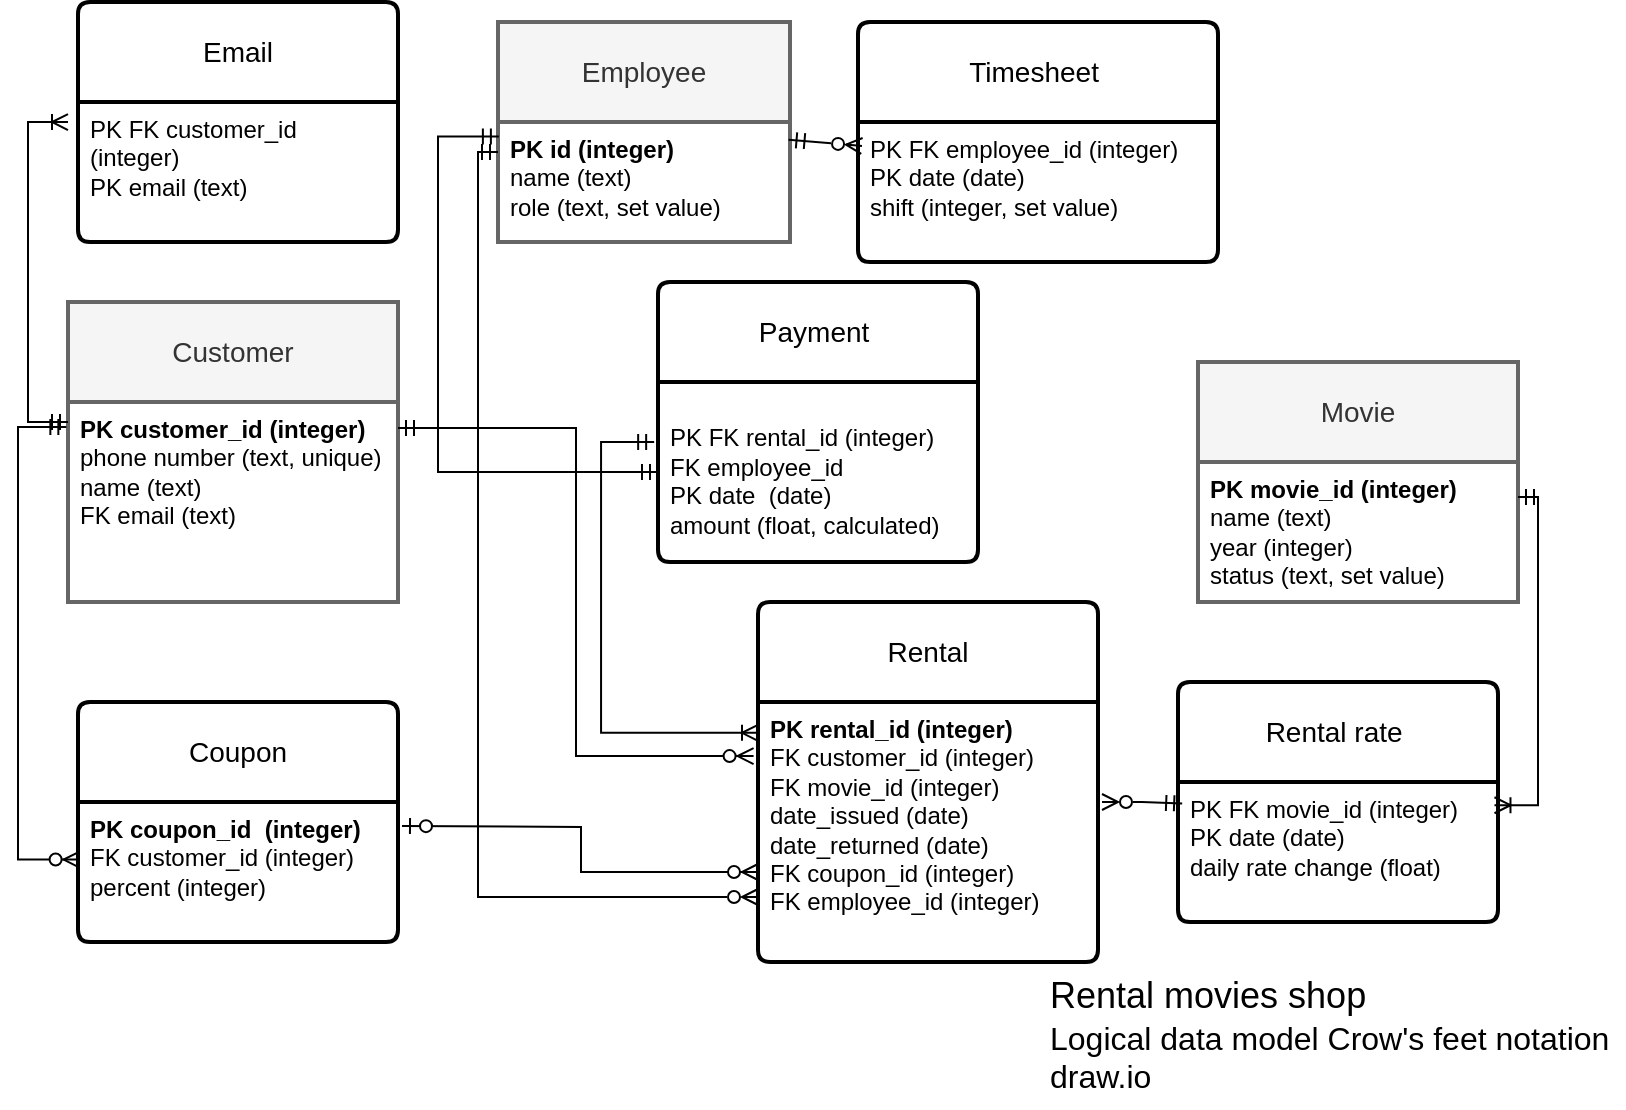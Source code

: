 <mxfile version="26.2.14">
  <diagram name="Page-1" id="s2K_nMJZjF3idkyLSry7">
    <mxGraphModel dx="1042" dy="535" grid="1" gridSize="10" guides="1" tooltips="1" connect="1" arrows="1" fold="1" page="1" pageScale="1" pageWidth="827" pageHeight="1169" math="0" shadow="0">
      <root>
        <mxCell id="0" />
        <mxCell id="1" parent="0" />
        <object label="Customer" id="y3ixa2gtlaRu2vrzm_rA-23">
          <mxCell style="swimlane;childLayout=stackLayout;horizontal=1;startSize=50;horizontalStack=0;fontSize=14;fontStyle=0;strokeWidth=2;resizeParent=0;resizeLast=1;shadow=0;dashed=0;align=center;arcSize=4;whiteSpace=wrap;html=1;fillColor=#f5f5f5;fontColor=#333333;strokeColor=#666666;" parent="1" vertex="1">
            <mxGeometry x="45" y="160" width="165" height="150" as="geometry" />
          </mxCell>
        </object>
        <mxCell id="y3ixa2gtlaRu2vrzm_rA-24" value="&lt;b&gt;PK customer_id (integer)&lt;/b&gt;&lt;br&gt;phone number (text, unique)&lt;br&gt;name (text)&lt;br&gt;&lt;div&gt;FK email (text)&lt;/div&gt;&lt;div&gt;&lt;br&gt;&lt;/div&gt;" style="align=left;strokeColor=none;fillColor=none;spacingLeft=4;spacingRight=4;fontSize=12;verticalAlign=top;resizable=0;rotatable=0;part=1;html=1;whiteSpace=wrap;" parent="y3ixa2gtlaRu2vrzm_rA-23" vertex="1">
          <mxGeometry y="50" width="165" height="100" as="geometry" />
        </mxCell>
        <mxCell id="y3ixa2gtlaRu2vrzm_rA-31" value="Coupon" style="swimlane;childLayout=stackLayout;horizontal=1;startSize=50;horizontalStack=0;rounded=1;fontSize=14;fontStyle=0;strokeWidth=2;resizeParent=0;resizeLast=1;shadow=0;dashed=0;align=center;arcSize=4;whiteSpace=wrap;html=1;" parent="1" vertex="1">
          <mxGeometry x="50" y="360" width="160" height="120" as="geometry" />
        </mxCell>
        <mxCell id="y3ixa2gtlaRu2vrzm_rA-32" value="&lt;b&gt;PK coupon_id&amp;nbsp; (integer)&lt;/b&gt;&lt;br&gt;FK customer_id (integer)&lt;br&gt;percent (integer)" style="align=left;strokeColor=none;fillColor=none;spacingLeft=4;spacingRight=4;fontSize=12;verticalAlign=top;resizable=0;rotatable=0;part=1;html=1;whiteSpace=wrap;" parent="y3ixa2gtlaRu2vrzm_rA-31" vertex="1">
          <mxGeometry y="50" width="160" height="70" as="geometry" />
        </mxCell>
        <mxCell id="y3ixa2gtlaRu2vrzm_rA-33" value="Rental" style="swimlane;childLayout=stackLayout;horizontal=1;startSize=50;horizontalStack=0;rounded=1;fontSize=14;fontStyle=0;strokeWidth=2;resizeParent=0;resizeLast=1;shadow=0;dashed=0;align=center;arcSize=4;whiteSpace=wrap;html=1;" parent="1" vertex="1">
          <mxGeometry x="390" y="310" width="170" height="180" as="geometry" />
        </mxCell>
        <mxCell id="y3ixa2gtlaRu2vrzm_rA-34" value="&lt;b&gt;PK rental_id (integer)&lt;/b&gt;&lt;br&gt;FK customer_id (integer)&lt;br&gt;FK movie_id (integer)&lt;div&gt;date_issued (date)&lt;/div&gt;&lt;div&gt;date_returned (date)&amp;nbsp;&amp;nbsp;&lt;/div&gt;&lt;div&gt;FK coupon_id (integer)&lt;/div&gt;&lt;div&gt;FK employee_id (integer)&lt;/div&gt;" style="align=left;strokeColor=none;fillColor=none;spacingLeft=4;spacingRight=4;fontSize=12;verticalAlign=top;resizable=0;rotatable=0;part=1;html=1;whiteSpace=wrap;" parent="y3ixa2gtlaRu2vrzm_rA-33" vertex="1">
          <mxGeometry y="50" width="170" height="130" as="geometry" />
        </mxCell>
        <mxCell id="y3ixa2gtlaRu2vrzm_rA-35" value="Movie" style="swimlane;childLayout=stackLayout;horizontal=1;startSize=50;horizontalStack=0;fontSize=14;fontStyle=0;strokeWidth=2;resizeParent=0;resizeLast=1;shadow=0;dashed=0;align=center;arcSize=4;whiteSpace=wrap;html=1;fillColor=#f5f5f5;fontColor=#333333;strokeColor=#666666;" parent="1" vertex="1">
          <mxGeometry x="610" y="190" width="160" height="120" as="geometry" />
        </mxCell>
        <mxCell id="y3ixa2gtlaRu2vrzm_rA-36" value="&lt;b&gt;PK movie_id (integer)&lt;/b&gt;&lt;br&gt;name (text)&lt;div&gt;year (integer)&lt;br&gt;status (text, set value)&lt;/div&gt;" style="align=left;strokeColor=none;fillColor=none;spacingLeft=4;spacingRight=4;fontSize=12;verticalAlign=top;resizable=0;rotatable=0;part=1;html=1;whiteSpace=wrap;" parent="y3ixa2gtlaRu2vrzm_rA-35" vertex="1">
          <mxGeometry y="50" width="160" height="70" as="geometry" />
        </mxCell>
        <mxCell id="y3ixa2gtlaRu2vrzm_rA-37" value="Rental rate&amp;nbsp;" style="swimlane;childLayout=stackLayout;horizontal=1;startSize=50;horizontalStack=0;rounded=1;fontSize=14;fontStyle=0;strokeWidth=2;resizeParent=0;resizeLast=1;shadow=0;dashed=0;align=center;arcSize=4;whiteSpace=wrap;html=1;" parent="1" vertex="1">
          <mxGeometry x="600" y="350" width="160" height="120" as="geometry" />
        </mxCell>
        <mxCell id="y3ixa2gtlaRu2vrzm_rA-38" value="PK FK movie_id (integer)&lt;div&gt;PK date (date)&lt;/div&gt;&lt;div&gt;daily rate change (float)&amp;nbsp;&amp;nbsp;&lt;/div&gt;" style="align=left;strokeColor=none;fillColor=none;spacingLeft=4;spacingRight=4;fontSize=12;verticalAlign=top;resizable=0;rotatable=0;part=1;html=1;whiteSpace=wrap;" parent="y3ixa2gtlaRu2vrzm_rA-37" vertex="1">
          <mxGeometry y="50" width="160" height="70" as="geometry" />
        </mxCell>
        <mxCell id="y3ixa2gtlaRu2vrzm_rA-59" value="" style="edgeStyle=elbowEdgeStyle;fontSize=12;html=1;endArrow=ERzeroToMany;startArrow=ERmandOne;rounded=0;entryX=-0.013;entryY=0.208;entryDx=0;entryDy=0;entryPerimeter=0;" parent="1" edge="1" target="y3ixa2gtlaRu2vrzm_rA-34">
          <mxGeometry width="100" height="100" relative="1" as="geometry">
            <mxPoint x="210" y="223" as="sourcePoint" />
            <mxPoint x="320" y="280" as="targetPoint" />
          </mxGeometry>
        </mxCell>
        <mxCell id="y3ixa2gtlaRu2vrzm_rA-61" value="" style="edgeStyle=orthogonalEdgeStyle;fontSize=12;html=1;endArrow=ERzeroToMany;startArrow=ERzeroToOne;rounded=0;entryX=0;entryY=0.75;entryDx=0;entryDy=0;" parent="1" edge="1" target="y3ixa2gtlaRu2vrzm_rA-33">
          <mxGeometry width="100" height="100" relative="1" as="geometry">
            <mxPoint x="212" y="422" as="sourcePoint" />
            <mxPoint x="332" y="380" as="targetPoint" />
          </mxGeometry>
        </mxCell>
        <mxCell id="y3ixa2gtlaRu2vrzm_rA-63" value="" style="edgeStyle=orthogonalEdgeStyle;fontSize=12;html=1;endArrow=ERoneToMany;startArrow=ERmandOne;rounded=0;entryX=0.989;entryY=0.166;entryDx=0;entryDy=0;entryPerimeter=0;exitX=1;exitY=0.25;exitDx=0;exitDy=0;" parent="1" source="y3ixa2gtlaRu2vrzm_rA-36" target="y3ixa2gtlaRu2vrzm_rA-38" edge="1">
          <mxGeometry width="100" height="100" relative="1" as="geometry">
            <mxPoint x="490" y="200" as="sourcePoint" />
            <mxPoint x="590" y="100" as="targetPoint" />
            <Array as="points">
              <mxPoint x="780" y="258" />
              <mxPoint x="780" y="412" />
            </Array>
          </mxGeometry>
        </mxCell>
        <mxCell id="y3ixa2gtlaRu2vrzm_rA-65" value="&lt;font face=&quot;Helvetica&quot; style=&quot;font-size: 18px;&quot;&gt;Rental movies shop&amp;nbsp;&lt;/font&gt;&lt;div&gt;&lt;font face=&quot;Helvetica&quot; size=&quot;3&quot;&gt;Logical data model&amp;nbsp;&lt;span style=&quot;background-color: rgb(255, 255, 255);&quot;&gt;Crow&#39;s feet notation&lt;/span&gt;&lt;/font&gt;&lt;/div&gt;&lt;div&gt;&lt;font face=&quot;Helvetica&quot; size=&quot;3&quot;&gt;&lt;span style=&quot;background-color: rgb(255, 255, 255);&quot;&gt;draw.io&lt;/span&gt;&lt;/font&gt;&lt;/div&gt;" style="text;strokeColor=none;fillColor=none;spacingLeft=4;spacingRight=4;overflow=hidden;rotatable=0;points=[[0,0.5],[1,0.5]];portConstraint=eastwest;fontSize=12;whiteSpace=wrap;html=1;" parent="1" vertex="1">
          <mxGeometry x="530" y="490" width="293" height="70" as="geometry" />
        </mxCell>
        <mxCell id="9Lf0QPpLqfE-UD8IVxj_-1" value="Email" style="swimlane;childLayout=stackLayout;horizontal=1;startSize=50;horizontalStack=0;rounded=1;fontSize=14;fontStyle=0;strokeWidth=2;resizeParent=0;resizeLast=1;shadow=0;dashed=0;align=center;arcSize=4;whiteSpace=wrap;html=1;" vertex="1" parent="1">
          <mxGeometry x="50" y="10" width="160" height="120" as="geometry" />
        </mxCell>
        <mxCell id="9Lf0QPpLqfE-UD8IVxj_-2" value="&lt;div&gt;&lt;span style=&quot;background-color: transparent; color: light-dark(rgb(0, 0, 0), rgb(255, 255, 255));&quot;&gt;PK FK customer_id (integer)&lt;/span&gt;&lt;/div&gt;&lt;div&gt;&lt;span style=&quot;background-color: transparent; color: light-dark(rgb(0, 0, 0), rgb(255, 255, 255));&quot;&gt;PK email (text)&amp;nbsp;&lt;/span&gt;&lt;/div&gt;" style="align=left;strokeColor=none;fillColor=none;spacingLeft=4;spacingRight=4;fontSize=12;verticalAlign=top;resizable=0;rotatable=0;part=1;html=1;whiteSpace=wrap;" vertex="1" parent="9Lf0QPpLqfE-UD8IVxj_-1">
          <mxGeometry y="50" width="160" height="70" as="geometry" />
        </mxCell>
        <mxCell id="9Lf0QPpLqfE-UD8IVxj_-5" value="Employee" style="swimlane;childLayout=stackLayout;horizontal=1;startSize=50;horizontalStack=0;fontSize=14;fontStyle=0;strokeWidth=2;resizeParent=0;resizeLast=1;shadow=0;dashed=0;align=center;arcSize=4;whiteSpace=wrap;html=1;fillColor=#f5f5f5;fontColor=#333333;strokeColor=#666666;" vertex="1" parent="1">
          <mxGeometry x="260" y="20" width="146" height="110" as="geometry" />
        </mxCell>
        <mxCell id="9Lf0QPpLqfE-UD8IVxj_-6" value="&lt;b&gt;PK id (integer)&lt;/b&gt;&lt;div&gt;name (text)&lt;/div&gt;&lt;div&gt;role (text, set value)&lt;/div&gt;" style="align=left;strokeColor=none;fillColor=none;spacingLeft=4;spacingRight=4;fontSize=12;verticalAlign=top;resizable=0;rotatable=0;part=1;html=1;whiteSpace=wrap;" vertex="1" parent="9Lf0QPpLqfE-UD8IVxj_-5">
          <mxGeometry y="50" width="146" height="60" as="geometry" />
        </mxCell>
        <mxCell id="9Lf0QPpLqfE-UD8IVxj_-14" style="edgeStyle=orthogonalEdgeStyle;rounded=0;orthogonalLoop=1;jettySize=auto;html=1;exitX=0.5;exitY=1;exitDx=0;exitDy=0;" edge="1" parent="9Lf0QPpLqfE-UD8IVxj_-5" source="9Lf0QPpLqfE-UD8IVxj_-6" target="9Lf0QPpLqfE-UD8IVxj_-6">
          <mxGeometry relative="1" as="geometry" />
        </mxCell>
        <mxCell id="9Lf0QPpLqfE-UD8IVxj_-15" style="edgeStyle=orthogonalEdgeStyle;rounded=0;orthogonalLoop=1;jettySize=auto;html=1;exitX=0.5;exitY=1;exitDx=0;exitDy=0;" edge="1" parent="9Lf0QPpLqfE-UD8IVxj_-5" source="9Lf0QPpLqfE-UD8IVxj_-6" target="9Lf0QPpLqfE-UD8IVxj_-6">
          <mxGeometry relative="1" as="geometry" />
        </mxCell>
        <mxCell id="9Lf0QPpLqfE-UD8IVxj_-8" value="Payment&amp;nbsp;" style="swimlane;childLayout=stackLayout;horizontal=1;startSize=50;horizontalStack=0;rounded=1;fontSize=14;fontStyle=0;strokeWidth=2;resizeParent=0;resizeLast=1;shadow=0;dashed=0;align=center;arcSize=4;whiteSpace=wrap;html=1;" vertex="1" parent="1">
          <mxGeometry x="340" y="150" width="160" height="140" as="geometry" />
        </mxCell>
        <mxCell id="9Lf0QPpLqfE-UD8IVxj_-66" value="&lt;br&gt;&lt;div&gt;PK FK rental_id (integer)&lt;/div&gt;&lt;div&gt;FK employee_id&amp;nbsp;&lt;/div&gt;&lt;div&gt;PK date&amp;nbsp; (date)&lt;/div&gt;&lt;div&gt;amount (float, calculated)&lt;/div&gt;" style="align=left;strokeColor=none;fillColor=none;spacingLeft=4;spacingRight=4;fontSize=12;verticalAlign=top;resizable=0;rotatable=0;part=1;html=1;whiteSpace=wrap;" vertex="1" parent="9Lf0QPpLqfE-UD8IVxj_-8">
          <mxGeometry y="50" width="160" height="90" as="geometry" />
        </mxCell>
        <mxCell id="y3ixa2gtlaRu2vrzm_rA-58" value="" style="edgeStyle=elbowEdgeStyle;fontSize=12;html=1;endArrow=ERzeroToMany;startArrow=ERmandOne;rounded=0;exitX=-0.005;exitY=0.125;exitDx=0;exitDy=0;exitPerimeter=0;entryX=0.005;entryY=0.411;entryDx=0;entryDy=0;entryPerimeter=0;" parent="1" source="y3ixa2gtlaRu2vrzm_rA-24" edge="1" target="y3ixa2gtlaRu2vrzm_rA-32">
          <mxGeometry width="100" height="100" relative="1" as="geometry">
            <mxPoint x="40" y="220" as="sourcePoint" />
            <mxPoint x="40" y="430" as="targetPoint" />
            <Array as="points">
              <mxPoint x="20" y="330" />
            </Array>
          </mxGeometry>
        </mxCell>
        <mxCell id="9Lf0QPpLqfE-UD8IVxj_-13" value="" style="edgeStyle=orthogonalEdgeStyle;fontSize=12;html=1;endArrow=ERoneToMany;startArrow=ERmandOne;rounded=0;entryX=0;entryY=0.143;entryDx=0;entryDy=0;entryPerimeter=0;endFill=0;" edge="1" parent="1">
          <mxGeometry width="100" height="100" relative="1" as="geometry">
            <mxPoint x="45" y="220" as="sourcePoint" />
            <mxPoint x="45" y="70.01" as="targetPoint" />
            <Array as="points">
              <mxPoint x="25" y="220" />
              <mxPoint x="25" y="70" />
            </Array>
          </mxGeometry>
        </mxCell>
        <mxCell id="9Lf0QPpLqfE-UD8IVxj_-17" value="Timesheet&amp;nbsp;" style="swimlane;childLayout=stackLayout;horizontal=1;startSize=50;horizontalStack=0;rounded=1;fontSize=14;fontStyle=0;strokeWidth=2;resizeParent=0;resizeLast=1;shadow=0;dashed=0;align=center;arcSize=4;whiteSpace=wrap;html=1;" vertex="1" parent="1">
          <mxGeometry x="440" y="20" width="180" height="120" as="geometry" />
        </mxCell>
        <mxCell id="9Lf0QPpLqfE-UD8IVxj_-18" value="PK FK employee_id (integer)&lt;div&gt;PK date (date)&lt;/div&gt;&lt;div&gt;shift (integer, set value)&lt;/div&gt;" style="align=left;strokeColor=none;fillColor=none;spacingLeft=4;spacingRight=4;fontSize=12;verticalAlign=top;resizable=0;rotatable=0;part=1;html=1;whiteSpace=wrap;" vertex="1" parent="9Lf0QPpLqfE-UD8IVxj_-17">
          <mxGeometry y="50" width="180" height="70" as="geometry" />
        </mxCell>
        <mxCell id="9Lf0QPpLqfE-UD8IVxj_-22" value="" style="fontSize=12;html=1;endArrow=ERmandOne;rounded=0;entryX=0.995;entryY=0.147;entryDx=0;entryDy=0;startArrow=ERzeroToMany;startFill=0;exitX=0.011;exitY=0.171;exitDx=0;exitDy=0;exitPerimeter=0;entryPerimeter=0;endFill=0;" edge="1" parent="1" source="9Lf0QPpLqfE-UD8IVxj_-18" target="9Lf0QPpLqfE-UD8IVxj_-6">
          <mxGeometry width="100" height="100" relative="1" as="geometry">
            <mxPoint x="450" y="58" as="sourcePoint" />
            <mxPoint x="460" y="70" as="targetPoint" />
          </mxGeometry>
        </mxCell>
        <mxCell id="9Lf0QPpLqfE-UD8IVxj_-37" value="" style="edgeStyle=elbowEdgeStyle;fontSize=12;html=1;endArrow=ERmandOne;startArrow=ERoneToMany;rounded=0;startFill=0;exitX=-0.009;exitY=0.08;exitDx=0;exitDy=0;exitPerimeter=0;entryX=-0.012;entryY=0.333;entryDx=0;entryDy=0;entryPerimeter=0;" edge="1" parent="1" target="9Lf0QPpLqfE-UD8IVxj_-66">
          <mxGeometry width="100" height="100" relative="1" as="geometry">
            <mxPoint x="390" y="375.4" as="sourcePoint" />
            <mxPoint x="272" y="250" as="targetPoint" />
            <Array as="points">
              <mxPoint x="311.53" y="375" />
            </Array>
          </mxGeometry>
        </mxCell>
        <mxCell id="9Lf0QPpLqfE-UD8IVxj_-36" value="" style="edgeStyle=elbowEdgeStyle;fontSize=12;html=1;endArrow=ERmandOne;startArrow=ERzeroToMany;rounded=0;exitX=0;exitY=0.75;exitDx=0;exitDy=0;startFill=0;entryX=0;entryY=0.25;entryDx=0;entryDy=0;" edge="1" parent="1" source="y3ixa2gtlaRu2vrzm_rA-34" target="9Lf0QPpLqfE-UD8IVxj_-6">
          <mxGeometry width="100" height="100" relative="1" as="geometry">
            <mxPoint x="270" y="310" as="sourcePoint" />
            <mxPoint x="240" y="110" as="targetPoint" />
            <Array as="points">
              <mxPoint x="250" y="170" />
              <mxPoint x="230" y="140" />
              <mxPoint x="220" y="220" />
            </Array>
          </mxGeometry>
        </mxCell>
        <mxCell id="9Lf0QPpLqfE-UD8IVxj_-55" value="" style="edgeStyle=elbowEdgeStyle;fontSize=12;html=1;endArrow=ERmandOne;startArrow=ERmandOne;rounded=0;entryX=0.003;entryY=0.12;entryDx=0;entryDy=0;entryPerimeter=0;exitX=0;exitY=0.5;exitDx=0;exitDy=0;" edge="1" parent="1" source="9Lf0QPpLqfE-UD8IVxj_-66" target="9Lf0QPpLqfE-UD8IVxj_-6">
          <mxGeometry width="100" height="100" relative="1" as="geometry">
            <mxPoint x="350" y="495" as="sourcePoint" />
            <mxPoint x="260" y="90" as="targetPoint" />
            <Array as="points">
              <mxPoint x="230" y="290" />
            </Array>
          </mxGeometry>
        </mxCell>
        <mxCell id="9Lf0QPpLqfE-UD8IVxj_-24" value="" style="edgeStyle=elbowEdgeStyle;fontSize=12;html=1;endArrow=ERmandOne;startArrow=ERzeroToMany;rounded=0;startFill=0;entryX=0.013;entryY=0.154;entryDx=0;entryDy=0;entryPerimeter=0;" edge="1" parent="1" target="y3ixa2gtlaRu2vrzm_rA-38">
          <mxGeometry width="100" height="100" relative="1" as="geometry">
            <mxPoint x="562" y="410" as="sourcePoint" />
            <mxPoint x="560" y="270" as="targetPoint" />
          </mxGeometry>
        </mxCell>
      </root>
    </mxGraphModel>
  </diagram>
</mxfile>
